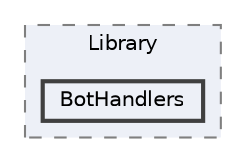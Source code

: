 digraph "/home/snowiemischief/projects/programacion2/pii_2022_2_equipo_21/src/Library/BotHandlers"
{
 // INTERACTIVE_SVG=YES
 // LATEX_PDF_SIZE
  bgcolor="transparent";
  edge [fontname=Helvetica,fontsize=10,labelfontname=Helvetica,labelfontsize=10];
  node [fontname=Helvetica,fontsize=10,shape=box,height=0.2,width=0.4];
  compound=true
  subgraph clusterdir_f741251061e5c7c7ed48ab45c3348f11 {
    graph [ bgcolor="#edf0f7", pencolor="grey50", label="Library", fontname=Helvetica,fontsize=10 style="filled,dashed", URL="dir_f741251061e5c7c7ed48ab45c3348f11.html",tooltip=""]
  dir_715004a672e71e5c1ede9cd73515afb5 [label="BotHandlers", fillcolor="#edf0f7", color="grey25", style="filled,bold", URL="dir_715004a672e71e5c1ede9cd73515afb5.html",tooltip=""];
  }
}
